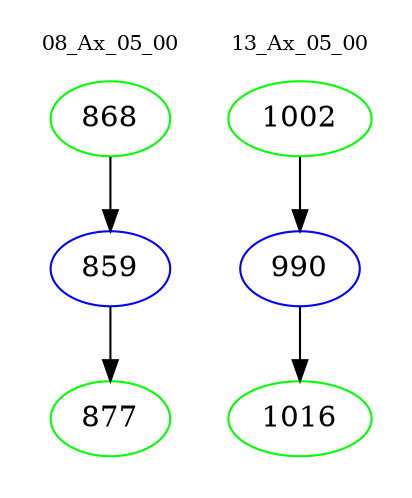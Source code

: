 digraph{
subgraph cluster_0 {
color = white
label = "08_Ax_05_00";
fontsize=10;
T0_868 [label="868", color="green"]
T0_868 -> T0_859 [color="black"]
T0_859 [label="859", color="blue"]
T0_859 -> T0_877 [color="black"]
T0_877 [label="877", color="green"]
}
subgraph cluster_1 {
color = white
label = "13_Ax_05_00";
fontsize=10;
T1_1002 [label="1002", color="green"]
T1_1002 -> T1_990 [color="black"]
T1_990 [label="990", color="blue"]
T1_990 -> T1_1016 [color="black"]
T1_1016 [label="1016", color="green"]
}
}
